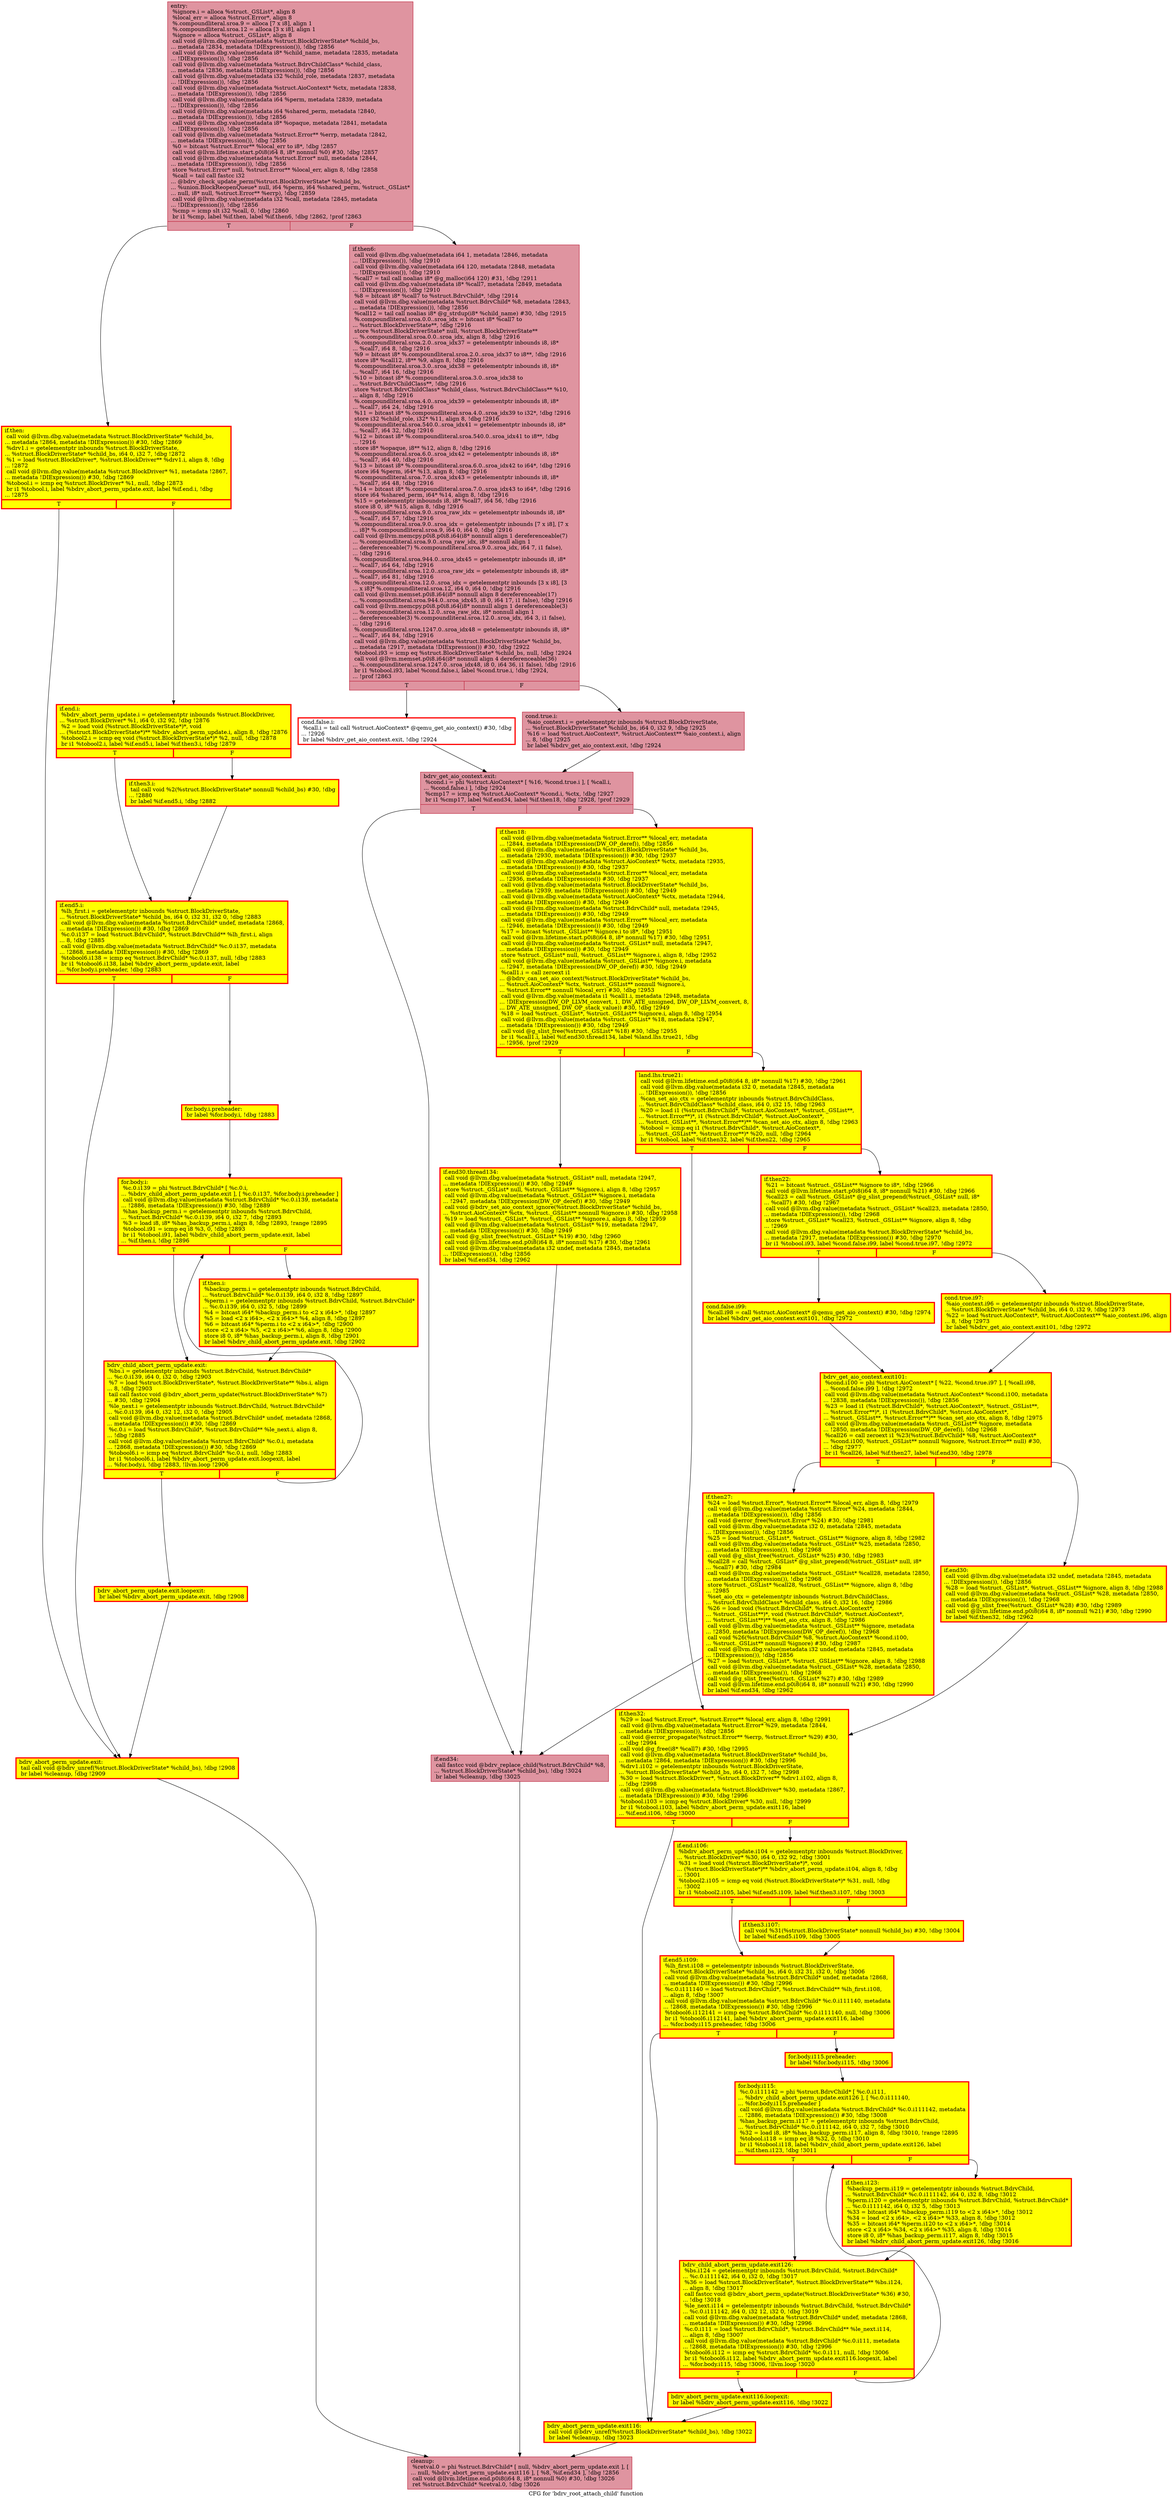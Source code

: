 digraph "CFG for 'bdrv_root_attach_child' function" {
	label="CFG for 'bdrv_root_attach_child' function";

	Node0x55906e38bb70 [shape=record,color="#b70d28ff", style=filled, fillcolor="#b70d2870",label="{entry:\l  %ignore.i = alloca %struct._GSList*, align 8\l  %local_err = alloca %struct.Error*, align 8\l  %.compoundliteral.sroa.9 = alloca [7 x i8], align 1\l  %.compoundliteral.sroa.12 = alloca [3 x i8], align 1\l  %ignore = alloca %struct._GSList*, align 8\l  call void @llvm.dbg.value(metadata %struct.BlockDriverState* %child_bs,\l... metadata !2834, metadata !DIExpression()), !dbg !2856\l  call void @llvm.dbg.value(metadata i8* %child_name, metadata !2835, metadata\l... !DIExpression()), !dbg !2856\l  call void @llvm.dbg.value(metadata %struct.BdrvChildClass* %child_class,\l... metadata !2836, metadata !DIExpression()), !dbg !2856\l  call void @llvm.dbg.value(metadata i32 %child_role, metadata !2837, metadata\l... !DIExpression()), !dbg !2856\l  call void @llvm.dbg.value(metadata %struct.AioContext* %ctx, metadata !2838,\l... metadata !DIExpression()), !dbg !2856\l  call void @llvm.dbg.value(metadata i64 %perm, metadata !2839, metadata\l... !DIExpression()), !dbg !2856\l  call void @llvm.dbg.value(metadata i64 %shared_perm, metadata !2840,\l... metadata !DIExpression()), !dbg !2856\l  call void @llvm.dbg.value(metadata i8* %opaque, metadata !2841, metadata\l... !DIExpression()), !dbg !2856\l  call void @llvm.dbg.value(metadata %struct.Error** %errp, metadata !2842,\l... metadata !DIExpression()), !dbg !2856\l  %0 = bitcast %struct.Error** %local_err to i8*, !dbg !2857\l  call void @llvm.lifetime.start.p0i8(i64 8, i8* nonnull %0) #30, !dbg !2857\l  call void @llvm.dbg.value(metadata %struct.Error* null, metadata !2844,\l... metadata !DIExpression()), !dbg !2856\l  store %struct.Error* null, %struct.Error** %local_err, align 8, !dbg !2858\l  %call = tail call fastcc i32\l... @bdrv_check_update_perm(%struct.BlockDriverState* %child_bs,\l... %union.BlockReopenQueue* null, i64 %perm, i64 %shared_perm, %struct._GSList*\l... null, i8* null, %struct.Error** %errp), !dbg !2859\l  call void @llvm.dbg.value(metadata i32 %call, metadata !2845, metadata\l... !DIExpression()), !dbg !2856\l  %cmp = icmp slt i32 %call, 0, !dbg !2860\l  br i1 %cmp, label %if.then, label %if.then6, !dbg !2862, !prof !2863\l|{<s0>T|<s1>F}}"];
	Node0x55906e38bb70:s0 -> Node0x55906e350f60;
	Node0x55906e38bb70:s1 -> Node0x55906e39ca50;
	Node0x55906e350f60 [shape=record,penwidth=3.0, style="filled", color="red", fillcolor="yellow",label="{if.then:                                          \l  call void @llvm.dbg.value(metadata %struct.BlockDriverState* %child_bs,\l... metadata !2864, metadata !DIExpression()) #30, !dbg !2869\l  %drv1.i = getelementptr inbounds %struct.BlockDriverState,\l... %struct.BlockDriverState* %child_bs, i64 0, i32 7, !dbg !2872\l  %1 = load %struct.BlockDriver*, %struct.BlockDriver** %drv1.i, align 8, !dbg\l... !2872\l  call void @llvm.dbg.value(metadata %struct.BlockDriver* %1, metadata !2867,\l... metadata !DIExpression()) #30, !dbg !2869\l  %tobool.i = icmp eq %struct.BlockDriver* %1, null, !dbg !2873\l  br i1 %tobool.i, label %bdrv_abort_perm_update.exit, label %if.end.i, !dbg\l... !2875\l|{<s0>T|<s1>F}}"];
	Node0x55906e350f60:s0 -> Node0x55906e8cb350;
	Node0x55906e350f60:s1 -> Node0x55906e9cbcc0;
	Node0x55906e9cbcc0 [shape=record,penwidth=3.0, style="filled", color="red", fillcolor="yellow",label="{if.end.i:                                         \l  %bdrv_abort_perm_update.i = getelementptr inbounds %struct.BlockDriver,\l... %struct.BlockDriver* %1, i64 0, i32 92, !dbg !2876\l  %2 = load void (%struct.BlockDriverState*)*, void\l... (%struct.BlockDriverState*)** %bdrv_abort_perm_update.i, align 8, !dbg !2876\l  %tobool2.i = icmp eq void (%struct.BlockDriverState*)* %2, null, !dbg !2878\l  br i1 %tobool2.i, label %if.end5.i, label %if.then3.i, !dbg !2879\l|{<s0>T|<s1>F}}"];
	Node0x55906e9cbcc0:s0 -> Node0x55906e93de80;
	Node0x55906e9cbcc0:s1 -> Node0x55906e9cb7f0;
	Node0x55906e9cb7f0 [shape=record,penwidth=3.0, style="filled", color="red", fillcolor="yellow",label="{if.then3.i:                                       \l  tail call void %2(%struct.BlockDriverState* nonnull %child_bs) #30, !dbg\l... !2880\l  br label %if.end5.i, !dbg !2882\l}"];
	Node0x55906e9cb7f0 -> Node0x55906e93de80;
	Node0x55906e93de80 [shape=record,penwidth=3.0, style="filled", color="red", fillcolor="yellow",label="{if.end5.i:                                        \l  %lh_first.i = getelementptr inbounds %struct.BlockDriverState,\l... %struct.BlockDriverState* %child_bs, i64 0, i32 31, i32 0, !dbg !2883\l  call void @llvm.dbg.value(metadata %struct.BdrvChild* undef, metadata !2868,\l... metadata !DIExpression()) #30, !dbg !2869\l  %c.0.i137 = load %struct.BdrvChild*, %struct.BdrvChild** %lh_first.i, align\l... 8, !dbg !2885\l  call void @llvm.dbg.value(metadata %struct.BdrvChild* %c.0.i137, metadata\l... !2868, metadata !DIExpression()) #30, !dbg !2869\l  %tobool6.i138 = icmp eq %struct.BdrvChild* %c.0.i137, null, !dbg !2883\l  br i1 %tobool6.i138, label %bdrv_abort_perm_update.exit, label\l... %for.body.i.preheader, !dbg !2883\l|{<s0>T|<s1>F}}"];
	Node0x55906e93de80:s0 -> Node0x55906e8cb350;
	Node0x55906e93de80:s1 -> Node0x55906e8442c0;
	Node0x55906e8442c0 [shape=record,penwidth=3.0, style="filled", color="red", fillcolor="yellow",label="{for.body.i.preheader:                             \l  br label %for.body.i, !dbg !2883\l}"];
	Node0x55906e8442c0 -> Node0x55906e5f2500;
	Node0x55906e5f2500 [shape=record,penwidth=3.0, style="filled", color="red", fillcolor="yellow",label="{for.body.i:                                       \l  %c.0.i139 = phi %struct.BdrvChild* [ %c.0.i,\l... %bdrv_child_abort_perm_update.exit ], [ %c.0.i137, %for.body.i.preheader ]\l  call void @llvm.dbg.value(metadata %struct.BdrvChild* %c.0.i139, metadata\l... !2886, metadata !DIExpression()) #30, !dbg !2889\l  %has_backup_perm.i = getelementptr inbounds %struct.BdrvChild,\l... %struct.BdrvChild* %c.0.i139, i64 0, i32 7, !dbg !2893\l  %3 = load i8, i8* %has_backup_perm.i, align 8, !dbg !2893, !range !2895\l  %tobool.i91 = icmp eq i8 %3, 0, !dbg !2893\l  br i1 %tobool.i91, label %bdrv_child_abort_perm_update.exit, label\l... %if.then.i, !dbg !2896\l|{<s0>T|<s1>F}}"];
	Node0x55906e5f2500:s0 -> Node0x55906e8b75e0;
	Node0x55906e5f2500:s1 -> Node0x55906e7f6350;
	Node0x55906e7f6350 [shape=record,penwidth=3.0, style="filled", color="red", fillcolor="yellow",label="{if.then.i:                                        \l  %backup_perm.i = getelementptr inbounds %struct.BdrvChild,\l... %struct.BdrvChild* %c.0.i139, i64 0, i32 8, !dbg !2897\l  %perm.i = getelementptr inbounds %struct.BdrvChild, %struct.BdrvChild*\l... %c.0.i139, i64 0, i32 5, !dbg !2899\l  %4 = bitcast i64* %backup_perm.i to \<2 x i64\>*, !dbg !2897\l  %5 = load \<2 x i64\>, \<2 x i64\>* %4, align 8, !dbg !2897\l  %6 = bitcast i64* %perm.i to \<2 x i64\>*, !dbg !2900\l  store \<2 x i64\> %5, \<2 x i64\>* %6, align 8, !dbg !2900\l  store i8 0, i8* %has_backup_perm.i, align 8, !dbg !2901\l  br label %bdrv_child_abort_perm_update.exit, !dbg !2902\l}"];
	Node0x55906e7f6350 -> Node0x55906e8b75e0;
	Node0x55906e8b75e0 [shape=record,penwidth=3.0, style="filled", color="red", fillcolor="yellow",label="{bdrv_child_abort_perm_update.exit:                \l  %bs.i = getelementptr inbounds %struct.BdrvChild, %struct.BdrvChild*\l... %c.0.i139, i64 0, i32 0, !dbg !2903\l  %7 = load %struct.BlockDriverState*, %struct.BlockDriverState** %bs.i, align\l... 8, !dbg !2903\l  tail call fastcc void @bdrv_abort_perm_update(%struct.BlockDriverState* %7)\l... #30, !dbg !2904\l  %le_next.i = getelementptr inbounds %struct.BdrvChild, %struct.BdrvChild*\l... %c.0.i139, i64 0, i32 12, i32 0, !dbg !2905\l  call void @llvm.dbg.value(metadata %struct.BdrvChild* undef, metadata !2868,\l... metadata !DIExpression()) #30, !dbg !2869\l  %c.0.i = load %struct.BdrvChild*, %struct.BdrvChild** %le_next.i, align 8,\l... !dbg !2885\l  call void @llvm.dbg.value(metadata %struct.BdrvChild* %c.0.i, metadata\l... !2868, metadata !DIExpression()) #30, !dbg !2869\l  %tobool6.i = icmp eq %struct.BdrvChild* %c.0.i, null, !dbg !2883\l  br i1 %tobool6.i, label %bdrv_abort_perm_update.exit.loopexit, label\l... %for.body.i, !dbg !2883, !llvm.loop !2906\l|{<s0>T|<s1>F}}"];
	Node0x55906e8b75e0:s0 -> Node0x55906e357040;
	Node0x55906e8b75e0:s1 -> Node0x55906e5f2500;
	Node0x55906e357040 [shape=record,penwidth=3.0, style="filled", color="red", fillcolor="yellow",label="{bdrv_abort_perm_update.exit.loopexit:             \l  br label %bdrv_abort_perm_update.exit, !dbg !2908\l}"];
	Node0x55906e357040 -> Node0x55906e8cb350;
	Node0x55906e8cb350 [shape=record,penwidth=3.0, style="filled", color="red", fillcolor="yellow",label="{bdrv_abort_perm_update.exit:                      \l  tail call void @bdrv_unref(%struct.BlockDriverState* %child_bs), !dbg !2908\l  br label %cleanup, !dbg !2909\l}"];
	Node0x55906e8cb350 -> Node0x55906e335500;
	Node0x55906e39ca50 [shape=record,color="#b70d28ff", style=filled, fillcolor="#b70d2870",label="{if.then6:                                         \l  call void @llvm.dbg.value(metadata i64 1, metadata !2846, metadata\l... !DIExpression()), !dbg !2910\l  call void @llvm.dbg.value(metadata i64 120, metadata !2848, metadata\l... !DIExpression()), !dbg !2910\l  %call7 = tail call noalias i8* @g_malloc(i64 120) #31, !dbg !2911\l  call void @llvm.dbg.value(metadata i8* %call7, metadata !2849, metadata\l... !DIExpression()), !dbg !2910\l  %8 = bitcast i8* %call7 to %struct.BdrvChild*, !dbg !2914\l  call void @llvm.dbg.value(metadata %struct.BdrvChild* %8, metadata !2843,\l... metadata !DIExpression()), !dbg !2856\l  %call12 = tail call noalias i8* @g_strdup(i8* %child_name) #30, !dbg !2915\l  %.compoundliteral.sroa.0.0..sroa_idx = bitcast i8* %call7 to\l... %struct.BlockDriverState**, !dbg !2916\l  store %struct.BlockDriverState* null, %struct.BlockDriverState**\l... %.compoundliteral.sroa.0.0..sroa_idx, align 8, !dbg !2916\l  %.compoundliteral.sroa.2.0..sroa_idx37 = getelementptr inbounds i8, i8*\l... %call7, i64 8, !dbg !2916\l  %9 = bitcast i8* %.compoundliteral.sroa.2.0..sroa_idx37 to i8**, !dbg !2916\l  store i8* %call12, i8** %9, align 8, !dbg !2916\l  %.compoundliteral.sroa.3.0..sroa_idx38 = getelementptr inbounds i8, i8*\l... %call7, i64 16, !dbg !2916\l  %10 = bitcast i8* %.compoundliteral.sroa.3.0..sroa_idx38 to\l... %struct.BdrvChildClass**, !dbg !2916\l  store %struct.BdrvChildClass* %child_class, %struct.BdrvChildClass** %10,\l... align 8, !dbg !2916\l  %.compoundliteral.sroa.4.0..sroa_idx39 = getelementptr inbounds i8, i8*\l... %call7, i64 24, !dbg !2916\l  %11 = bitcast i8* %.compoundliteral.sroa.4.0..sroa_idx39 to i32*, !dbg !2916\l  store i32 %child_role, i32* %11, align 8, !dbg !2916\l  %.compoundliteral.sroa.540.0..sroa_idx41 = getelementptr inbounds i8, i8*\l... %call7, i64 32, !dbg !2916\l  %12 = bitcast i8* %.compoundliteral.sroa.540.0..sroa_idx41 to i8**, !dbg\l... !2916\l  store i8* %opaque, i8** %12, align 8, !dbg !2916\l  %.compoundliteral.sroa.6.0..sroa_idx42 = getelementptr inbounds i8, i8*\l... %call7, i64 40, !dbg !2916\l  %13 = bitcast i8* %.compoundliteral.sroa.6.0..sroa_idx42 to i64*, !dbg !2916\l  store i64 %perm, i64* %13, align 8, !dbg !2916\l  %.compoundliteral.sroa.7.0..sroa_idx43 = getelementptr inbounds i8, i8*\l... %call7, i64 48, !dbg !2916\l  %14 = bitcast i8* %.compoundliteral.sroa.7.0..sroa_idx43 to i64*, !dbg !2916\l  store i64 %shared_perm, i64* %14, align 8, !dbg !2916\l  %15 = getelementptr inbounds i8, i8* %call7, i64 56, !dbg !2916\l  store i8 0, i8* %15, align 8, !dbg !2916\l  %.compoundliteral.sroa.9.0..sroa_raw_idx = getelementptr inbounds i8, i8*\l... %call7, i64 57, !dbg !2916\l  %.compoundliteral.sroa.9.0..sroa_idx = getelementptr inbounds [7 x i8], [7 x\l... i8]* %.compoundliteral.sroa.9, i64 0, i64 0, !dbg !2916\l  call void @llvm.memcpy.p0i8.p0i8.i64(i8* nonnull align 1 dereferenceable(7)\l... %.compoundliteral.sroa.9.0..sroa_raw_idx, i8* nonnull align 1\l... dereferenceable(7) %.compoundliteral.sroa.9.0..sroa_idx, i64 7, i1 false),\l... !dbg !2916\l  %.compoundliteral.sroa.944.0..sroa_idx45 = getelementptr inbounds i8, i8*\l... %call7, i64 64, !dbg !2916\l  %.compoundliteral.sroa.12.0..sroa_raw_idx = getelementptr inbounds i8, i8*\l... %call7, i64 81, !dbg !2916\l  %.compoundliteral.sroa.12.0..sroa_idx = getelementptr inbounds [3 x i8], [3\l... x i8]* %.compoundliteral.sroa.12, i64 0, i64 0, !dbg !2916\l  call void @llvm.memset.p0i8.i64(i8* nonnull align 8 dereferenceable(17)\l... %.compoundliteral.sroa.944.0..sroa_idx45, i8 0, i64 17, i1 false), !dbg !2916\l  call void @llvm.memcpy.p0i8.p0i8.i64(i8* nonnull align 1 dereferenceable(3)\l... %.compoundliteral.sroa.12.0..sroa_raw_idx, i8* nonnull align 1\l... dereferenceable(3) %.compoundliteral.sroa.12.0..sroa_idx, i64 3, i1 false),\l... !dbg !2916\l  %.compoundliteral.sroa.1247.0..sroa_idx48 = getelementptr inbounds i8, i8*\l... %call7, i64 84, !dbg !2916\l  call void @llvm.dbg.value(metadata %struct.BlockDriverState* %child_bs,\l... metadata !2917, metadata !DIExpression()) #30, !dbg !2922\l  %tobool.i93 = icmp eq %struct.BlockDriverState* %child_bs, null, !dbg !2924\l  call void @llvm.memset.p0i8.i64(i8* nonnull align 4 dereferenceable(36)\l... %.compoundliteral.sroa.1247.0..sroa_idx48, i8 0, i64 36, i1 false), !dbg !2916\l  br i1 %tobool.i93, label %cond.false.i, label %cond.true.i, !dbg !2924,\l... !prof !2863\l|{<s0>T|<s1>F}}"];
	Node0x55906e39ca50:s0 -> Node0x55906e634b40;
	Node0x55906e39ca50:s1 -> Node0x55906e7d8090;
	Node0x55906e7d8090 [shape=record,color="#b70d28ff", style=filled, fillcolor="#b70d2870",label="{cond.true.i:                                      \l  %aio_context.i = getelementptr inbounds %struct.BlockDriverState,\l... %struct.BlockDriverState* %child_bs, i64 0, i32 9, !dbg !2925\l  %16 = load %struct.AioContext*, %struct.AioContext** %aio_context.i, align\l... 8, !dbg !2925\l  br label %bdrv_get_aio_context.exit, !dbg !2924\l}"];
	Node0x55906e7d8090 -> Node0x55906e7f1fd0;
	Node0x55906e634b40 [shape=record,penwidth=3.0, color="red",label="{cond.false.i:                                     \l  %call.i = tail call %struct.AioContext* @qemu_get_aio_context() #30, !dbg\l... !2926\l  br label %bdrv_get_aio_context.exit, !dbg !2924\l}"];
	Node0x55906e634b40 -> Node0x55906e7f1fd0;
	Node0x55906e7f1fd0 [shape=record,color="#b70d28ff", style=filled, fillcolor="#b70d2870",label="{bdrv_get_aio_context.exit:                        \l  %cond.i = phi %struct.AioContext* [ %16, %cond.true.i ], [ %call.i,\l... %cond.false.i ], !dbg !2924\l  %cmp17 = icmp eq %struct.AioContext* %cond.i, %ctx, !dbg !2927\l  br i1 %cmp17, label %if.end34, label %if.then18, !dbg !2928, !prof !2929\l|{<s0>T|<s1>F}}"];
	Node0x55906e7f1fd0:s0 -> Node0x55906e3a0730;
	Node0x55906e7f1fd0:s1 -> Node0x55906e3a06c0;
	Node0x55906e3a06c0 [shape=record,penwidth=3.0, style="filled", color="red", fillcolor="yellow",label="{if.then18:                                        \l  call void @llvm.dbg.value(metadata %struct.Error** %local_err, metadata\l... !2844, metadata !DIExpression(DW_OP_deref)), !dbg !2856\l  call void @llvm.dbg.value(metadata %struct.BlockDriverState* %child_bs,\l... metadata !2930, metadata !DIExpression()) #30, !dbg !2937\l  call void @llvm.dbg.value(metadata %struct.AioContext* %ctx, metadata !2935,\l... metadata !DIExpression()) #30, !dbg !2937\l  call void @llvm.dbg.value(metadata %struct.Error** %local_err, metadata\l... !2936, metadata !DIExpression()) #30, !dbg !2937\l  call void @llvm.dbg.value(metadata %struct.BlockDriverState* %child_bs,\l... metadata !2939, metadata !DIExpression()) #30, !dbg !2949\l  call void @llvm.dbg.value(metadata %struct.AioContext* %ctx, metadata !2944,\l... metadata !DIExpression()) #30, !dbg !2949\l  call void @llvm.dbg.value(metadata %struct.BdrvChild* null, metadata !2945,\l... metadata !DIExpression()) #30, !dbg !2949\l  call void @llvm.dbg.value(metadata %struct.Error** %local_err, metadata\l... !2946, metadata !DIExpression()) #30, !dbg !2949\l  %17 = bitcast %struct._GSList** %ignore.i to i8*, !dbg !2951\l  call void @llvm.lifetime.start.p0i8(i64 8, i8* nonnull %17) #30, !dbg !2951\l  call void @llvm.dbg.value(metadata %struct._GSList* null, metadata !2947,\l... metadata !DIExpression()) #30, !dbg !2949\l  store %struct._GSList* null, %struct._GSList** %ignore.i, align 8, !dbg !2952\l  call void @llvm.dbg.value(metadata %struct._GSList** %ignore.i, metadata\l... !2947, metadata !DIExpression(DW_OP_deref)) #30, !dbg !2949\l  %call1.i = call zeroext i1\l... @bdrv_can_set_aio_context(%struct.BlockDriverState* %child_bs,\l... %struct.AioContext* %ctx, %struct._GSList** nonnull %ignore.i,\l... %struct.Error** nonnull %local_err) #30, !dbg !2953\l  call void @llvm.dbg.value(metadata i1 %call1.i, metadata !2948, metadata\l... !DIExpression(DW_OP_LLVM_convert, 1, DW_ATE_unsigned, DW_OP_LLVM_convert, 8,\l... DW_ATE_unsigned, DW_OP_stack_value)) #30, !dbg !2949\l  %18 = load %struct._GSList*, %struct._GSList** %ignore.i, align 8, !dbg !2954\l  call void @llvm.dbg.value(metadata %struct._GSList* %18, metadata !2947,\l... metadata !DIExpression()) #30, !dbg !2949\l  call void @g_slist_free(%struct._GSList* %18) #30, !dbg !2955\l  br i1 %call1.i, label %if.end30.thread134, label %land.lhs.true21, !dbg\l... !2956, !prof !2929\l|{<s0>T|<s1>F}}"];
	Node0x55906e3a06c0:s0 -> Node0x55906e8bb8e0;
	Node0x55906e3a06c0:s1 -> Node0x55906e3a1d00;
	Node0x55906e8bb8e0 [shape=record,penwidth=3.0, style="filled", color="red", fillcolor="yellow",label="{if.end30.thread134:                               \l  call void @llvm.dbg.value(metadata %struct._GSList* null, metadata !2947,\l... metadata !DIExpression()) #30, !dbg !2949\l  store %struct._GSList* null, %struct._GSList** %ignore.i, align 8, !dbg !2957\l  call void @llvm.dbg.value(metadata %struct._GSList** %ignore.i, metadata\l... !2947, metadata !DIExpression(DW_OP_deref)) #30, !dbg !2949\l  call void @bdrv_set_aio_context_ignore(%struct.BlockDriverState* %child_bs,\l... %struct.AioContext* %ctx, %struct._GSList** nonnull %ignore.i) #30, !dbg !2958\l  %19 = load %struct._GSList*, %struct._GSList** %ignore.i, align 8, !dbg !2959\l  call void @llvm.dbg.value(metadata %struct._GSList* %19, metadata !2947,\l... metadata !DIExpression()) #30, !dbg !2949\l  call void @g_slist_free(%struct._GSList* %19) #30, !dbg !2960\l  call void @llvm.lifetime.end.p0i8(i64 8, i8* nonnull %17) #30, !dbg !2961\l  call void @llvm.dbg.value(metadata i32 undef, metadata !2845, metadata\l... !DIExpression()), !dbg !2856\l  br label %if.end34, !dbg !2962\l}"];
	Node0x55906e8bb8e0 -> Node0x55906e3a0730;
	Node0x55906e3a1d00 [shape=record,penwidth=3.0, style="filled", color="red", fillcolor="yellow",label="{land.lhs.true21:                                  \l  call void @llvm.lifetime.end.p0i8(i64 8, i8* nonnull %17) #30, !dbg !2961\l  call void @llvm.dbg.value(metadata i32 0, metadata !2845, metadata\l... !DIExpression()), !dbg !2856\l  %can_set_aio_ctx = getelementptr inbounds %struct.BdrvChildClass,\l... %struct.BdrvChildClass* %child_class, i64 0, i32 15, !dbg !2963\l  %20 = load i1 (%struct.BdrvChild*, %struct.AioContext*, %struct._GSList**,\l... %struct.Error**)*, i1 (%struct.BdrvChild*, %struct.AioContext*,\l... %struct._GSList**, %struct.Error**)** %can_set_aio_ctx, align 8, !dbg !2963\l  %tobool = icmp eq i1 (%struct.BdrvChild*, %struct.AioContext*,\l... %struct._GSList**, %struct.Error**)* %20, null, !dbg !2964\l  br i1 %tobool, label %if.then32, label %if.then22, !dbg !2965\l|{<s0>T|<s1>F}}"];
	Node0x55906e3a1d00:s0 -> Node0x55906e3a5980;
	Node0x55906e3a1d00:s1 -> Node0x55906e3a1c60;
	Node0x55906e3a1c60 [shape=record,penwidth=3.0, style="filled", color="red", fillcolor="yellow",label="{if.then22:                                        \l  %21 = bitcast %struct._GSList** %ignore to i8*, !dbg !2966\l  call void @llvm.lifetime.start.p0i8(i64 8, i8* nonnull %21) #30, !dbg !2966\l  %call23 = call %struct._GSList* @g_slist_prepend(%struct._GSList* null, i8*\l... %call7) #30, !dbg !2967\l  call void @llvm.dbg.value(metadata %struct._GSList* %call23, metadata !2850,\l... metadata !DIExpression()), !dbg !2968\l  store %struct._GSList* %call23, %struct._GSList** %ignore, align 8, !dbg\l... !2969\l  call void @llvm.dbg.value(metadata %struct.BlockDriverState* %child_bs,\l... metadata !2917, metadata !DIExpression()) #30, !dbg !2970\l  br i1 %tobool.i93, label %cond.false.i99, label %cond.true.i97, !dbg !2972\l|{<s0>T|<s1>F}}"];
	Node0x55906e3a1c60:s0 -> Node0x55906e698510;
	Node0x55906e3a1c60:s1 -> Node0x55906e9346c0;
	Node0x55906e9346c0 [shape=record,penwidth=3.0, style="filled", color="red", fillcolor="yellow",label="{cond.true.i97:                                    \l  %aio_context.i96 = getelementptr inbounds %struct.BlockDriverState,\l... %struct.BlockDriverState* %child_bs, i64 0, i32 9, !dbg !2973\l  %22 = load %struct.AioContext*, %struct.AioContext** %aio_context.i96, align\l... 8, !dbg !2973\l  br label %bdrv_get_aio_context.exit101, !dbg !2972\l}"];
	Node0x55906e9346c0 -> Node0x55906e89a760;
	Node0x55906e698510 [shape=record,penwidth=3.0, style="filled", color="red", fillcolor="yellow",label="{cond.false.i99:                                   \l  %call.i98 = call %struct.AioContext* @qemu_get_aio_context() #30, !dbg !2974\l  br label %bdrv_get_aio_context.exit101, !dbg !2972\l}"];
	Node0x55906e698510 -> Node0x55906e89a760;
	Node0x55906e89a760 [shape=record,penwidth=3.0, style="filled", color="red", fillcolor="yellow",label="{bdrv_get_aio_context.exit101:                     \l  %cond.i100 = phi %struct.AioContext* [ %22, %cond.true.i97 ], [ %call.i98,\l... %cond.false.i99 ], !dbg !2972\l  call void @llvm.dbg.value(metadata %struct.AioContext* %cond.i100, metadata\l... !2838, metadata !DIExpression()), !dbg !2856\l  %23 = load i1 (%struct.BdrvChild*, %struct.AioContext*, %struct._GSList**,\l... %struct.Error**)*, i1 (%struct.BdrvChild*, %struct.AioContext*,\l... %struct._GSList**, %struct.Error**)** %can_set_aio_ctx, align 8, !dbg !2975\l  call void @llvm.dbg.value(metadata %struct._GSList** %ignore, metadata\l... !2850, metadata !DIExpression(DW_OP_deref)), !dbg !2968\l  %call26 = call zeroext i1 %23(%struct.BdrvChild* %8, %struct.AioContext*\l... %cond.i100, %struct._GSList** nonnull %ignore, %struct.Error** null) #30,\l... !dbg !2977\l  br i1 %call26, label %if.then27, label %if.end30, !dbg !2978\l|{<s0>T|<s1>F}}"];
	Node0x55906e89a760:s0 -> Node0x55906e3a3110;
	Node0x55906e89a760:s1 -> Node0x55906e3a1cb0;
	Node0x55906e3a3110 [shape=record,penwidth=3.0, style="filled", color="red", fillcolor="yellow",label="{if.then27:                                        \l  %24 = load %struct.Error*, %struct.Error** %local_err, align 8, !dbg !2979\l  call void @llvm.dbg.value(metadata %struct.Error* %24, metadata !2844,\l... metadata !DIExpression()), !dbg !2856\l  call void @error_free(%struct.Error* %24) #30, !dbg !2981\l  call void @llvm.dbg.value(metadata i32 0, metadata !2845, metadata\l... !DIExpression()), !dbg !2856\l  %25 = load %struct._GSList*, %struct._GSList** %ignore, align 8, !dbg !2982\l  call void @llvm.dbg.value(metadata %struct._GSList* %25, metadata !2850,\l... metadata !DIExpression()), !dbg !2968\l  call void @g_slist_free(%struct._GSList* %25) #30, !dbg !2983\l  %call28 = call %struct._GSList* @g_slist_prepend(%struct._GSList* null, i8*\l... %call7) #30, !dbg !2984\l  call void @llvm.dbg.value(metadata %struct._GSList* %call28, metadata !2850,\l... metadata !DIExpression()), !dbg !2968\l  store %struct._GSList* %call28, %struct._GSList** %ignore, align 8, !dbg\l... !2985\l  %set_aio_ctx = getelementptr inbounds %struct.BdrvChildClass,\l... %struct.BdrvChildClass* %child_class, i64 0, i32 16, !dbg !2986\l  %26 = load void (%struct.BdrvChild*, %struct.AioContext*,\l... %struct._GSList**)*, void (%struct.BdrvChild*, %struct.AioContext*,\l... %struct._GSList**)** %set_aio_ctx, align 8, !dbg !2986\l  call void @llvm.dbg.value(metadata %struct._GSList** %ignore, metadata\l... !2850, metadata !DIExpression(DW_OP_deref)), !dbg !2968\l  call void %26(%struct.BdrvChild* %8, %struct.AioContext* %cond.i100,\l... %struct._GSList** nonnull %ignore) #30, !dbg !2987\l  call void @llvm.dbg.value(metadata i32 undef, metadata !2845, metadata\l... !DIExpression()), !dbg !2856\l  %27 = load %struct._GSList*, %struct._GSList** %ignore, align 8, !dbg !2988\l  call void @llvm.dbg.value(metadata %struct._GSList* %28, metadata !2850,\l... metadata !DIExpression()), !dbg !2968\l  call void @g_slist_free(%struct._GSList* %27) #30, !dbg !2989\l  call void @llvm.lifetime.end.p0i8(i64 8, i8* nonnull %21) #30, !dbg !2990\l  br label %if.end34, !dbg !2962\l}"];
	Node0x55906e3a3110 -> Node0x55906e3a0730;
	Node0x55906e3a1cb0 [shape=record,penwidth=3.0, style="filled", color="red", fillcolor="yellow",label="{if.end30:                                         \l  call void @llvm.dbg.value(metadata i32 undef, metadata !2845, metadata\l... !DIExpression()), !dbg !2856\l  %28 = load %struct._GSList*, %struct._GSList** %ignore, align 8, !dbg !2988\l  call void @llvm.dbg.value(metadata %struct._GSList* %28, metadata !2850,\l... metadata !DIExpression()), !dbg !2968\l  call void @g_slist_free(%struct._GSList* %28) #30, !dbg !2989\l  call void @llvm.lifetime.end.p0i8(i64 8, i8* nonnull %21) #30, !dbg !2990\l  br label %if.then32, !dbg !2962\l}"];
	Node0x55906e3a1cb0 -> Node0x55906e3a5980;
	Node0x55906e3a5980 [shape=record,penwidth=3.0, style="filled", color="red", fillcolor="yellow",label="{if.then32:                                        \l  %29 = load %struct.Error*, %struct.Error** %local_err, align 8, !dbg !2991\l  call void @llvm.dbg.value(metadata %struct.Error* %29, metadata !2844,\l... metadata !DIExpression()), !dbg !2856\l  call void @error_propagate(%struct.Error** %errp, %struct.Error* %29) #30,\l... !dbg !2994\l  call void @g_free(i8* %call7) #30, !dbg !2995\l  call void @llvm.dbg.value(metadata %struct.BlockDriverState* %child_bs,\l... metadata !2864, metadata !DIExpression()) #30, !dbg !2996\l  %drv1.i102 = getelementptr inbounds %struct.BlockDriverState,\l... %struct.BlockDriverState* %child_bs, i64 0, i32 7, !dbg !2998\l  %30 = load %struct.BlockDriver*, %struct.BlockDriver** %drv1.i102, align 8,\l... !dbg !2998\l  call void @llvm.dbg.value(metadata %struct.BlockDriver* %30, metadata !2867,\l... metadata !DIExpression()) #30, !dbg !2996\l  %tobool.i103 = icmp eq %struct.BlockDriver* %30, null, !dbg !2999\l  br i1 %tobool.i103, label %bdrv_abort_perm_update.exit116, label\l... %if.end.i106, !dbg !3000\l|{<s0>T|<s1>F}}"];
	Node0x55906e3a5980:s0 -> Node0x55906dd6c690;
	Node0x55906e3a5980:s1 -> Node0x55906e8b32b0;
	Node0x55906e8b32b0 [shape=record,penwidth=3.0, style="filled", color="red", fillcolor="yellow",label="{if.end.i106:                                      \l  %bdrv_abort_perm_update.i104 = getelementptr inbounds %struct.BlockDriver,\l... %struct.BlockDriver* %30, i64 0, i32 92, !dbg !3001\l  %31 = load void (%struct.BlockDriverState*)*, void\l... (%struct.BlockDriverState*)** %bdrv_abort_perm_update.i104, align 8, !dbg\l... !3001\l  %tobool2.i105 = icmp eq void (%struct.BlockDriverState*)* %31, null, !dbg\l... !3002\l  br i1 %tobool2.i105, label %if.end5.i109, label %if.then3.i107, !dbg !3003\l|{<s0>T|<s1>F}}"];
	Node0x55906e8b32b0:s0 -> Node0x55906e25d900;
	Node0x55906e8b32b0:s1 -> Node0x55906e8f7ce0;
	Node0x55906e8f7ce0 [shape=record,penwidth=3.0, style="filled", color="red", fillcolor="yellow",label="{if.then3.i107:                                    \l  call void %31(%struct.BlockDriverState* nonnull %child_bs) #30, !dbg !3004\l  br label %if.end5.i109, !dbg !3005\l}"];
	Node0x55906e8f7ce0 -> Node0x55906e25d900;
	Node0x55906e25d900 [shape=record,penwidth=3.0, style="filled", color="red", fillcolor="yellow",label="{if.end5.i109:                                     \l  %lh_first.i108 = getelementptr inbounds %struct.BlockDriverState,\l... %struct.BlockDriverState* %child_bs, i64 0, i32 31, i32 0, !dbg !3006\l  call void @llvm.dbg.value(metadata %struct.BdrvChild* undef, metadata !2868,\l... metadata !DIExpression()) #30, !dbg !2996\l  %c.0.i111140 = load %struct.BdrvChild*, %struct.BdrvChild** %lh_first.i108,\l... align 8, !dbg !3007\l  call void @llvm.dbg.value(metadata %struct.BdrvChild* %c.0.i111140, metadata\l... !2868, metadata !DIExpression()) #30, !dbg !2996\l  %tobool6.i112141 = icmp eq %struct.BdrvChild* %c.0.i111140, null, !dbg !3006\l  br i1 %tobool6.i112141, label %bdrv_abort_perm_update.exit116, label\l... %for.body.i115.preheader, !dbg !3006\l|{<s0>T|<s1>F}}"];
	Node0x55906e25d900:s0 -> Node0x55906dd6c690;
	Node0x55906e25d900:s1 -> Node0x55906e29bf60;
	Node0x55906e29bf60 [shape=record,penwidth=3.0, style="filled", color="red", fillcolor="yellow",label="{for.body.i115.preheader:                          \l  br label %for.body.i115, !dbg !3006\l}"];
	Node0x55906e29bf60 -> Node0x55906e8e02e0;
	Node0x55906e8e02e0 [shape=record,penwidth=3.0, style="filled", color="red", fillcolor="yellow",label="{for.body.i115:                                    \l  %c.0.i111142 = phi %struct.BdrvChild* [ %c.0.i111,\l... %bdrv_child_abort_perm_update.exit126 ], [ %c.0.i111140,\l... %for.body.i115.preheader ]\l  call void @llvm.dbg.value(metadata %struct.BdrvChild* %c.0.i111142, metadata\l... !2886, metadata !DIExpression()) #30, !dbg !3008\l  %has_backup_perm.i117 = getelementptr inbounds %struct.BdrvChild,\l... %struct.BdrvChild* %c.0.i111142, i64 0, i32 7, !dbg !3010\l  %32 = load i8, i8* %has_backup_perm.i117, align 8, !dbg !3010, !range !2895\l  %tobool.i118 = icmp eq i8 %32, 0, !dbg !3010\l  br i1 %tobool.i118, label %bdrv_child_abort_perm_update.exit126, label\l... %if.then.i123, !dbg !3011\l|{<s0>T|<s1>F}}"];
	Node0x55906e8e02e0:s0 -> Node0x55906e8e7660;
	Node0x55906e8e02e0:s1 -> Node0x55906e9c2870;
	Node0x55906e9c2870 [shape=record,penwidth=3.0, style="filled", color="red", fillcolor="yellow",label="{if.then.i123:                                     \l  %backup_perm.i119 = getelementptr inbounds %struct.BdrvChild,\l... %struct.BdrvChild* %c.0.i111142, i64 0, i32 8, !dbg !3012\l  %perm.i120 = getelementptr inbounds %struct.BdrvChild, %struct.BdrvChild*\l... %c.0.i111142, i64 0, i32 5, !dbg !3013\l  %33 = bitcast i64* %backup_perm.i119 to \<2 x i64\>*, !dbg !3012\l  %34 = load \<2 x i64\>, \<2 x i64\>* %33, align 8, !dbg !3012\l  %35 = bitcast i64* %perm.i120 to \<2 x i64\>*, !dbg !3014\l  store \<2 x i64\> %34, \<2 x i64\>* %35, align 8, !dbg !3014\l  store i8 0, i8* %has_backup_perm.i117, align 8, !dbg !3015\l  br label %bdrv_child_abort_perm_update.exit126, !dbg !3016\l}"];
	Node0x55906e9c2870 -> Node0x55906e8e7660;
	Node0x55906e8e7660 [shape=record,penwidth=3.0, style="filled", color="red", fillcolor="yellow",label="{bdrv_child_abort_perm_update.exit126:             \l  %bs.i124 = getelementptr inbounds %struct.BdrvChild, %struct.BdrvChild*\l... %c.0.i111142, i64 0, i32 0, !dbg !3017\l  %36 = load %struct.BlockDriverState*, %struct.BlockDriverState** %bs.i124,\l... align 8, !dbg !3017\l  call fastcc void @bdrv_abort_perm_update(%struct.BlockDriverState* %36) #30,\l... !dbg !3018\l  %le_next.i114 = getelementptr inbounds %struct.BdrvChild, %struct.BdrvChild*\l... %c.0.i111142, i64 0, i32 12, i32 0, !dbg !3019\l  call void @llvm.dbg.value(metadata %struct.BdrvChild* undef, metadata !2868,\l... metadata !DIExpression()) #30, !dbg !2996\l  %c.0.i111 = load %struct.BdrvChild*, %struct.BdrvChild** %le_next.i114,\l... align 8, !dbg !3007\l  call void @llvm.dbg.value(metadata %struct.BdrvChild* %c.0.i111, metadata\l... !2868, metadata !DIExpression()) #30, !dbg !2996\l  %tobool6.i112 = icmp eq %struct.BdrvChild* %c.0.i111, null, !dbg !3006\l  br i1 %tobool6.i112, label %bdrv_abort_perm_update.exit116.loopexit, label\l... %for.body.i115, !dbg !3006, !llvm.loop !3020\l|{<s0>T|<s1>F}}"];
	Node0x55906e8e7660:s0 -> Node0x55906e700280;
	Node0x55906e8e7660:s1 -> Node0x55906e8e02e0;
	Node0x55906e700280 [shape=record,penwidth=3.0, style="filled", color="red", fillcolor="yellow",label="{bdrv_abort_perm_update.exit116.loopexit:          \l  br label %bdrv_abort_perm_update.exit116, !dbg !3022\l}"];
	Node0x55906e700280 -> Node0x55906dd6c690;
	Node0x55906dd6c690 [shape=record,penwidth=3.0, style="filled", color="red", fillcolor="yellow",label="{bdrv_abort_perm_update.exit116:                   \l  call void @bdrv_unref(%struct.BlockDriverState* %child_bs), !dbg !3022\l  br label %cleanup, !dbg !3023\l}"];
	Node0x55906dd6c690 -> Node0x55906e335500;
	Node0x55906e3a0730 [shape=record,color="#b70d28ff", style=filled, fillcolor="#b70d2870",label="{if.end34:                                         \l  call fastcc void @bdrv_replace_child(%struct.BdrvChild* %8,\l... %struct.BlockDriverState* %child_bs), !dbg !3024\l  br label %cleanup, !dbg !3025\l}"];
	Node0x55906e3a0730 -> Node0x55906e335500;
	Node0x55906e335500 [shape=record,color="#b70d28ff", style=filled, fillcolor="#b70d2870",label="{cleanup:                                          \l  %retval.0 = phi %struct.BdrvChild* [ null, %bdrv_abort_perm_update.exit ], [\l... null, %bdrv_abort_perm_update.exit116 ], [ %8, %if.end34 ], !dbg !2856\l  call void @llvm.lifetime.end.p0i8(i64 8, i8* nonnull %0) #30, !dbg !3026\l  ret %struct.BdrvChild* %retval.0, !dbg !3026\l}"];
}
